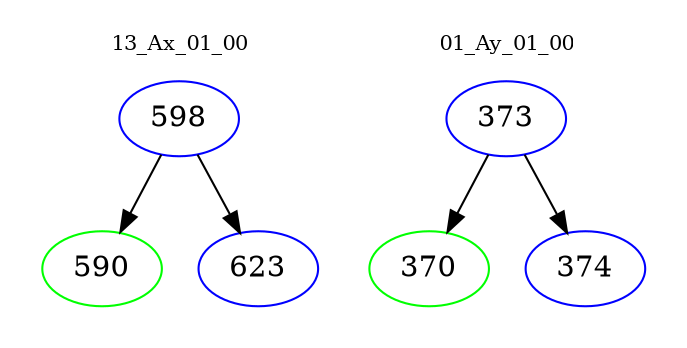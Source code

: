 digraph{
subgraph cluster_0 {
color = white
label = "13_Ax_01_00";
fontsize=10;
T0_598 [label="598", color="blue"]
T0_598 -> T0_590 [color="black"]
T0_590 [label="590", color="green"]
T0_598 -> T0_623 [color="black"]
T0_623 [label="623", color="blue"]
}
subgraph cluster_1 {
color = white
label = "01_Ay_01_00";
fontsize=10;
T1_373 [label="373", color="blue"]
T1_373 -> T1_370 [color="black"]
T1_370 [label="370", color="green"]
T1_373 -> T1_374 [color="black"]
T1_374 [label="374", color="blue"]
}
}
